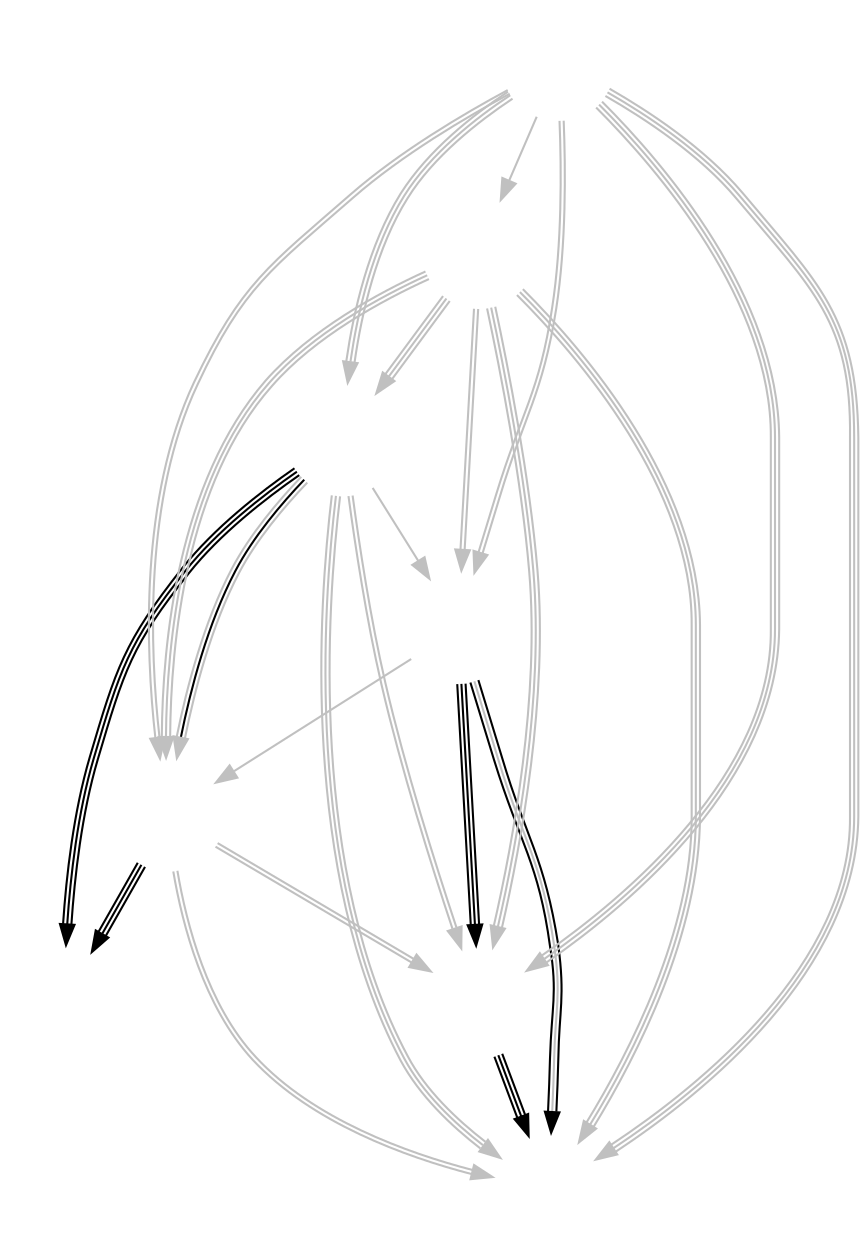 // vim: set ts=5 sw=5:
digraph KR {
	node [shape=circle fixedsize=true width=0.75 label="" color="white"];
	imagepath="logos/";
	MVPM	[ image="mvp-miracle.png" ]
	MTY	[ image="mighty.png" ]
	TP	[ image="tempest.png" ]
	BLS	[ image="blossom.png" ]
	MVPB	[ image="mvp-black.png" ]
	L5	[ image="l5.png" ]
	RVN	[ image="raven.png" ]
	RRR	[ image="rrr.png" ]

	/* Phase 1 Aggregates */
//	MVPM	->	MTY	[ color="gray:gray" ]
	TP	->	MVPM	[ color="gray" ]
	MVPM	->	BLS	[ color="gray:gray" ]
	MVPB	->	MVPM	[ color="gray:gray:gray" ]
	L5	->	MVPM	[ color="gray:gray" ]
	MVPM	->	RVN	[ color="gray:gray" ]
	MTY	->	TP	[ color="gray" ]
	MTY	->	BLS	[ color="gray:gray" ]
	MVPB	->	MTY	[ color="gray:gray:gray" ]
	L5	->	MTY	[ color="gray:gray:gray" ]
	MTY	->	RVN	[ color="gray:gray:gray" ]
//	TP	->	BLS	[ color="gray:gray:gray" ]
	MVPB	->	TP	[ color="gray:gray" ]
	L5	->	TP	[ color="gray:gray" ]
//	TP	->	RVN	[ color="gray" ]
	MVPB	->	BLS	[ color="gray:gray:gray" ]
	L5	->	BLS	[ color="gray:gray:gray" ]
//	BLS	->	RVN	[ color="gray:gray:gray" ]
	L5	->	MVPB	[ color="gray" ]
	MVPB	->	RVN	[ color="gray:gray:gray" ]
	L5	->	RVN	[ color="gray:gray:gray" ]

	/* Week 1 */
	MTY	->	RRR	[ color="black:black:black" ]
	BLS	->	RVN	[ color="black:black:black" ]
	TP	->	BLS	[ color="black:black:black" ]
	MVPM	->	RRR	[ color="black:black:black" ]
	MTY	->	MVPM	[ color="gray:black:gray" ]
	TP	->	RVN	[ color="black:gray:black" ]

	edge [ color="gray" dir="none" constraint="false" style="dashed"]

}
